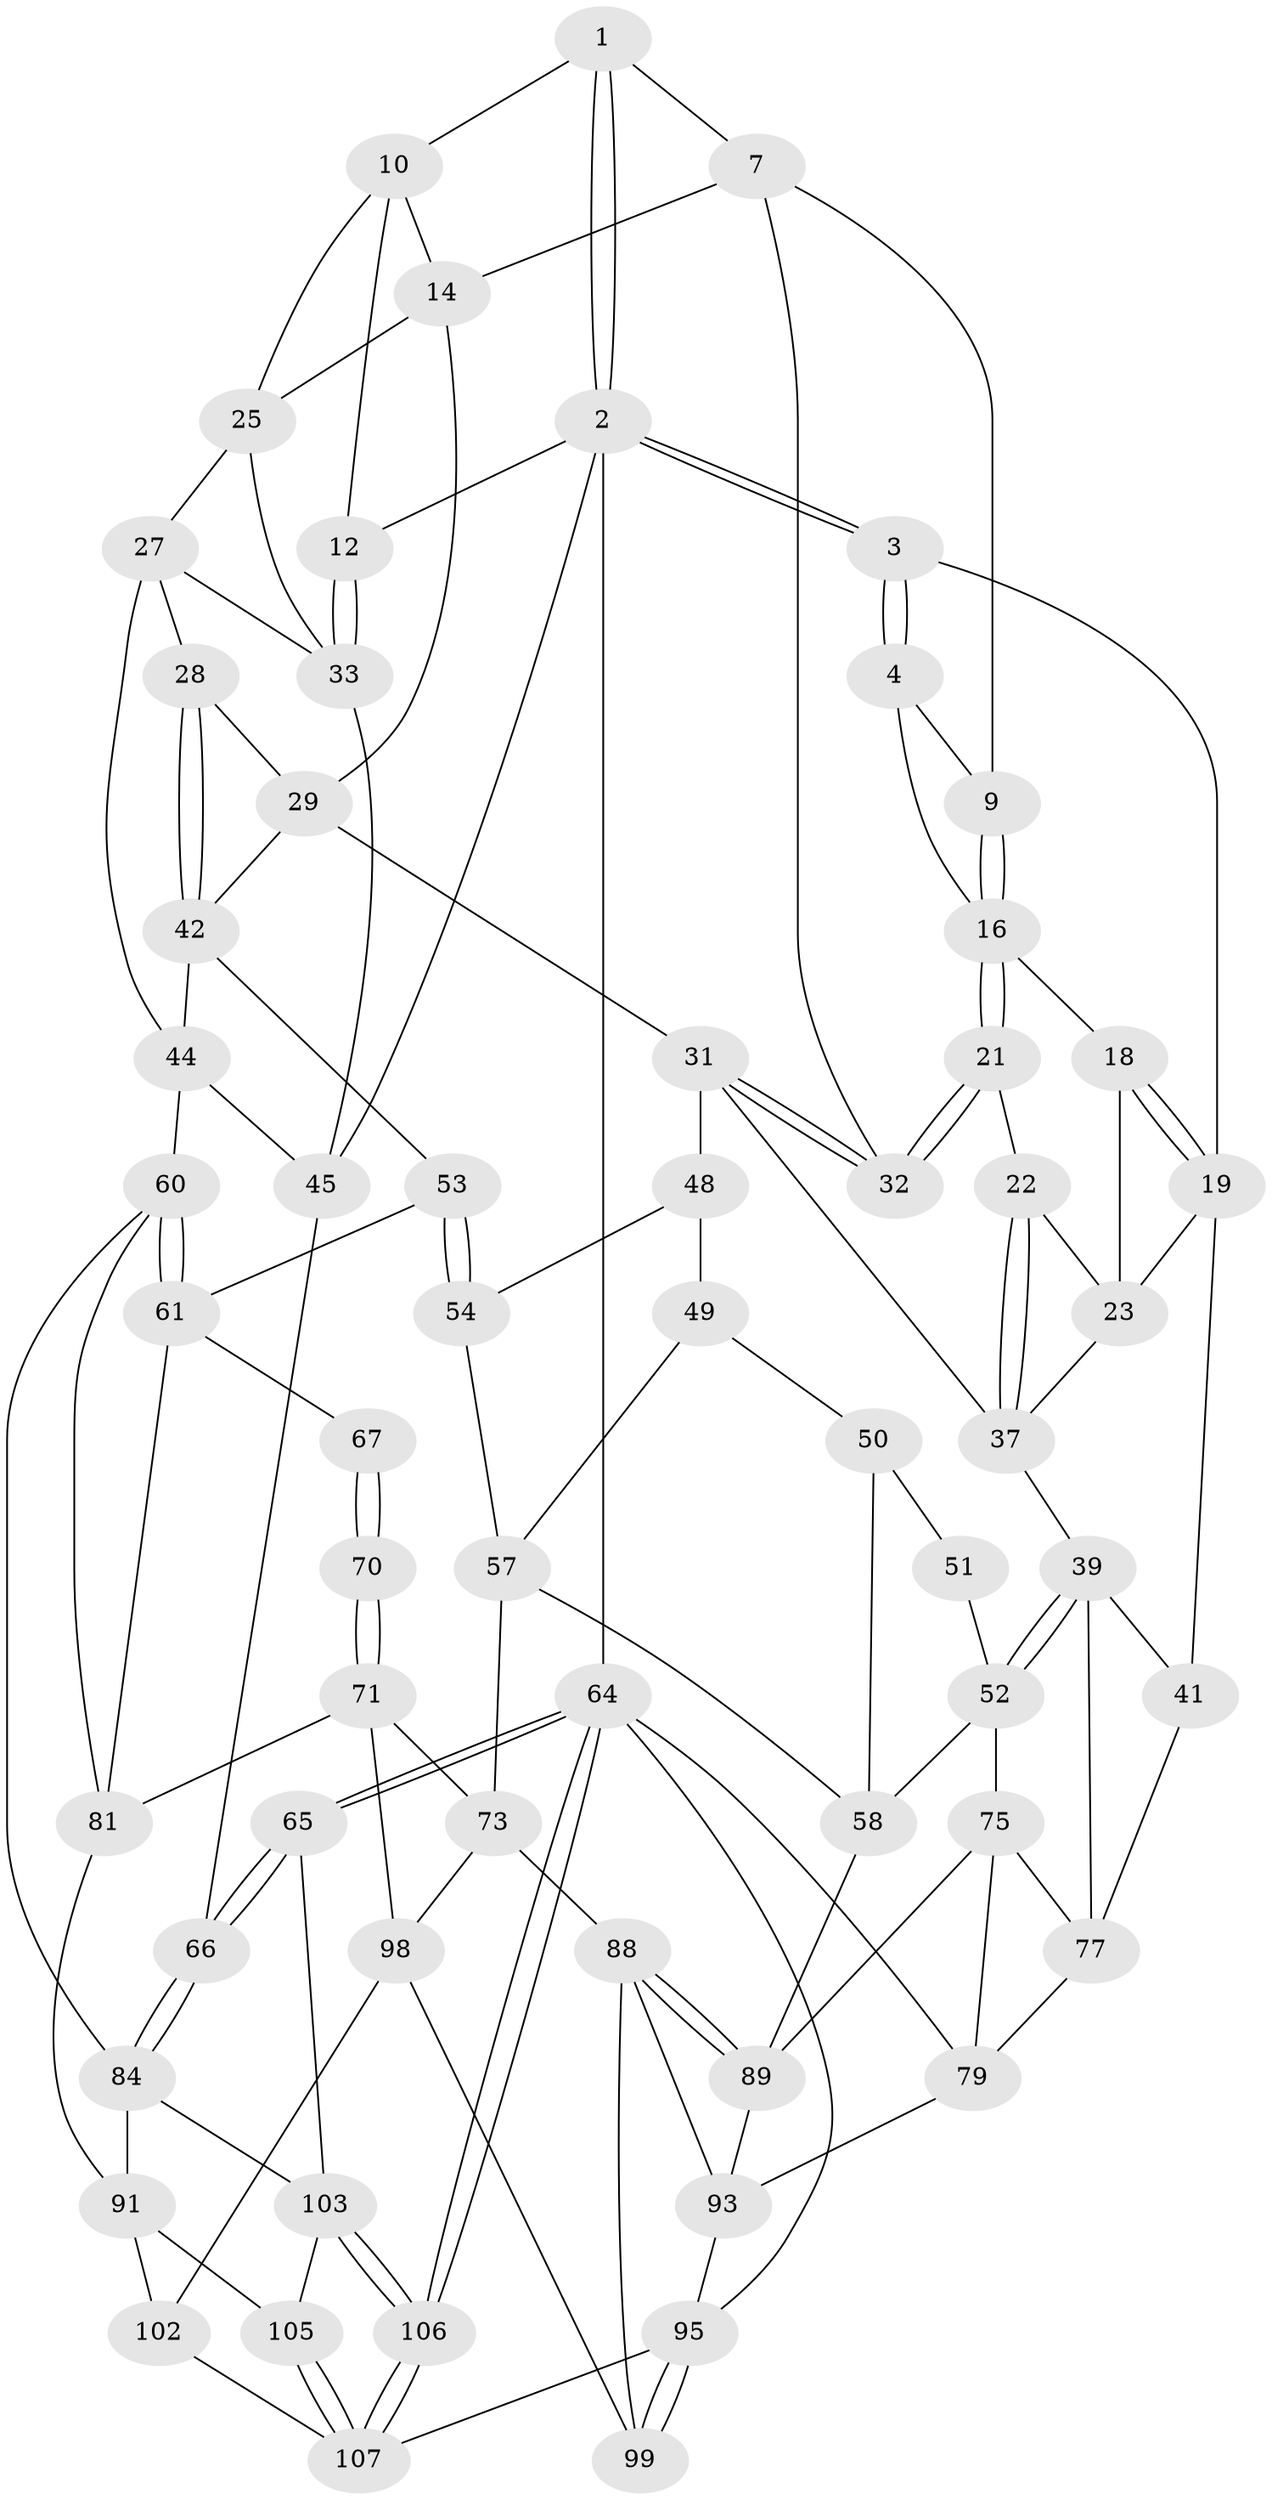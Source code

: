 // Generated by graph-tools (version 1.1) at 2025/52/02/27/25 19:52:42]
// undirected, 63 vertices, 138 edges
graph export_dot {
graph [start="1"]
  node [color=gray90,style=filled];
  1 [pos="+0.40874813993803455+0",super="+6"];
  2 [pos="+0+0",super="+13"];
  3 [pos="+0+0"];
  4 [pos="+0.23017791502691734+0.11091678766474888",super="+5"];
  7 [pos="+0.5289094060392097+0.1264507147703453",super="+8"];
  9 [pos="+0.33752348339098115+0.18244764134936037"];
  10 [pos="+0.5021622769633791+0",super="+11"];
  12 [pos="+1+0"];
  14 [pos="+0.7815539565179936+0.12399115361797235",super="+15"];
  16 [pos="+0.3198740152575704+0.21391443442639343",super="+17"];
  18 [pos="+0.20725606187439602+0.1706902911600354"];
  19 [pos="+0+0.26991658657609324",super="+20"];
  21 [pos="+0.3193479860433692+0.2312333901655685"];
  22 [pos="+0.3170332750623703+0.23345664553858075"];
  23 [pos="+0.2623648814967277+0.2564614089701654",super="+24"];
  25 [pos="+0.8043356866412791+0.12777237711864206",super="+26"];
  27 [pos="+0.8144028314577073+0.21285080855917618",super="+35"];
  28 [pos="+0.7587707470528596+0.27314641724958777"];
  29 [pos="+0.6432310830612202+0.20895084491509827",super="+30"];
  31 [pos="+0.47790685505643554+0.3199942678694981",super="+36"];
  32 [pos="+0.47372875184256436+0.29959059430366525"];
  33 [pos="+0.9339438309567112+0.21314452270938664",super="+34"];
  37 [pos="+0.3256025383029293+0.41452036327037484",super="+38"];
  39 [pos="+0.15840804781697032+0.47031456735170063",super="+40"];
  41 [pos="+0+0.3220959135246185"];
  42 [pos="+0.707494175909959+0.4320825930466442",super="+43"];
  44 [pos="+0.8503814592573262+0.4347881469151697",super="+47"];
  45 [pos="+1+0.3065402929290721",super="+46"];
  48 [pos="+0.3938975421246826+0.4317846359369382",super="+55"];
  49 [pos="+0.40364827885020893+0.5134265264381778",super="+56"];
  50 [pos="+0.3536637710361411+0.5447698458782304",super="+59"];
  51 [pos="+0.25116651085538294+0.5558335019270236"];
  52 [pos="+0.20255561039746975+0.5415485224912568",super="+74"];
  53 [pos="+0.6643627025183104+0.47622465179438733",super="+62"];
  54 [pos="+0.6228812729635561+0.5184491573208724"];
  57 [pos="+0.43418170726355193+0.6334673271779995",super="+63"];
  58 [pos="+0.39700973198902684+0.6522987940724579",super="+85"];
  60 [pos="+0.9507025589385375+0.5430260047517627",super="+83"];
  61 [pos="+0.8593046991551466+0.6036362843945432",super="+69"];
  64 [pos="+1+1",super="+80"];
  65 [pos="+1+0.7971302588167841"];
  66 [pos="+1+0.7385996073436858"];
  67 [pos="+0.7175078143766151+0.5629681204110448",super="+68"];
  70 [pos="+0.7507973362859576+0.7023272749783697"];
  71 [pos="+0.733105471649179+0.7949993266752519",super="+72"];
  73 [pos="+0.5934554525109113+0.7437170659965202",super="+87"];
  75 [pos="+0.17578249593851436+0.7256905976662383",super="+76"];
  77 [pos="+0.07381321919325848+0.6504071635276789",super="+78"];
  79 [pos="+0+0.855161567436288",super="+86"];
  81 [pos="+0.8518098029218284+0.6519606165199691",super="+82"];
  84 [pos="+0.8977003082268576+0.7994068024348974",super="+90"];
  88 [pos="+0.3600323197821506+0.7842186299315609",super="+97"];
  89 [pos="+0.3587367759521487+0.7816367714930859",super="+92"];
  91 [pos="+0.7457224713985082+0.8015518227540133",super="+101"];
  93 [pos="+0.17270466583289043+0.7730184487534288",super="+94"];
  95 [pos="+0+1",super="+96"];
  98 [pos="+0.5029778159963807+0.9898035388435884",super="+100"];
  99 [pos="+0.33323742255877686+0.9072986781641154"];
  102 [pos="+0.5531324911126861+1"];
  103 [pos="+0.9523772790751295+0.9479444211994718",super="+104"];
  105 [pos="+0.7898722544708462+1"];
  106 [pos="+1+1"];
  107 [pos="+0.7691842660543194+1",super="+108"];
  1 -- 2;
  1 -- 2;
  1 -- 10;
  1 -- 7;
  2 -- 3;
  2 -- 3;
  2 -- 64 [weight=2];
  2 -- 12;
  2 -- 45;
  3 -- 4;
  3 -- 4;
  3 -- 19;
  4 -- 9;
  4 -- 16;
  7 -- 32;
  7 -- 9;
  7 -- 14;
  9 -- 16;
  9 -- 16;
  10 -- 14;
  10 -- 25;
  10 -- 12;
  12 -- 33;
  12 -- 33;
  14 -- 25;
  14 -- 29;
  16 -- 21;
  16 -- 21;
  16 -- 18;
  18 -- 19;
  18 -- 19;
  18 -- 23;
  19 -- 23;
  19 -- 41;
  21 -- 22;
  21 -- 32;
  21 -- 32;
  22 -- 23;
  22 -- 37;
  22 -- 37;
  23 -- 37;
  25 -- 27;
  25 -- 33;
  27 -- 28;
  27 -- 44;
  27 -- 33;
  28 -- 29;
  28 -- 42;
  28 -- 42;
  29 -- 31;
  29 -- 42;
  31 -- 32;
  31 -- 32;
  31 -- 48;
  31 -- 37;
  33 -- 45;
  37 -- 39;
  39 -- 52;
  39 -- 52;
  39 -- 41;
  39 -- 77;
  41 -- 77;
  42 -- 44;
  42 -- 53;
  44 -- 60;
  44 -- 45;
  45 -- 66;
  48 -- 49 [weight=2];
  48 -- 54;
  49 -- 50;
  49 -- 57;
  50 -- 51 [weight=2];
  50 -- 58;
  51 -- 52;
  52 -- 58;
  52 -- 75;
  53 -- 54;
  53 -- 54;
  53 -- 61;
  54 -- 57;
  57 -- 58;
  57 -- 73;
  58 -- 89;
  60 -- 61;
  60 -- 61;
  60 -- 81;
  60 -- 84;
  61 -- 81;
  61 -- 67;
  64 -- 65;
  64 -- 65;
  64 -- 106;
  64 -- 106;
  64 -- 79;
  64 -- 95;
  65 -- 66;
  65 -- 66;
  65 -- 103;
  66 -- 84;
  66 -- 84;
  67 -- 70 [weight=2];
  67 -- 70;
  70 -- 71;
  70 -- 71;
  71 -- 73;
  71 -- 98;
  71 -- 81;
  73 -- 88;
  73 -- 98;
  75 -- 89;
  75 -- 77;
  75 -- 79;
  77 -- 79;
  79 -- 93;
  81 -- 91;
  84 -- 91;
  84 -- 103;
  88 -- 89;
  88 -- 89;
  88 -- 99;
  88 -- 93;
  89 -- 93;
  91 -- 105;
  91 -- 102;
  93 -- 95;
  95 -- 99;
  95 -- 99;
  95 -- 107;
  98 -- 99;
  98 -- 102;
  102 -- 107;
  103 -- 106;
  103 -- 106;
  103 -- 105;
  105 -- 107;
  105 -- 107;
  106 -- 107;
  106 -- 107;
}
